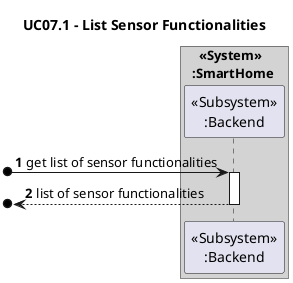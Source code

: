 @startuml

autonumber
title UC07.1 - List Sensor Functionalities

box "  <<System>>\n:SmartHome " #LightGrey
participant "<<Subsystem>>\n:Backend" as Backend
end box

[o-> Backend: get list of sensor functionalities
activate Backend
[o<--Backend: list of sensor functionalities
deactivate Backend

@enduml
